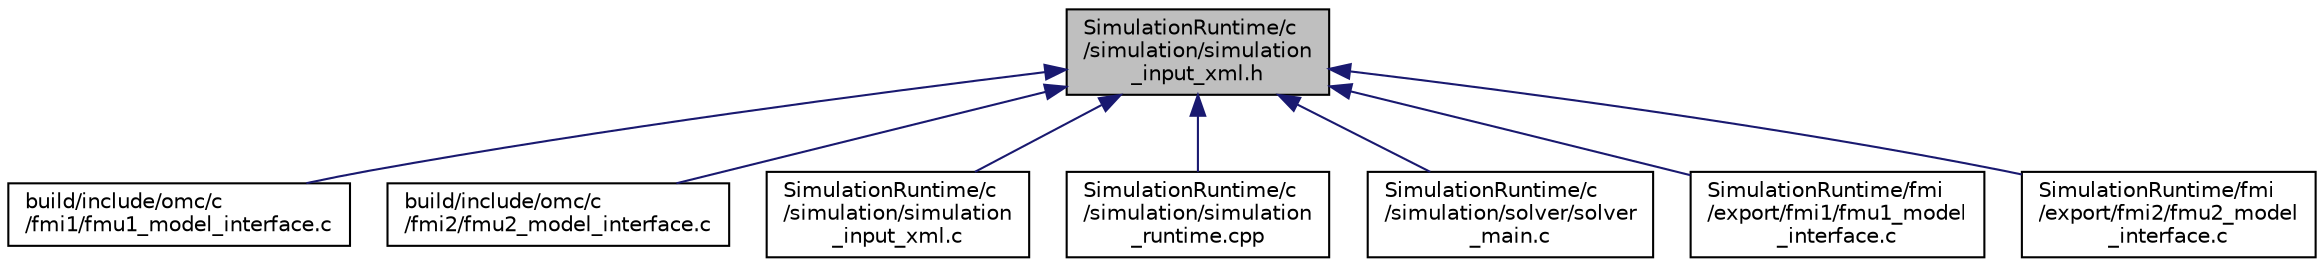 digraph "SimulationRuntime/c/simulation/simulation_input_xml.h"
{
  edge [fontname="Helvetica",fontsize="10",labelfontname="Helvetica",labelfontsize="10"];
  node [fontname="Helvetica",fontsize="10",shape=record];
  Node11 [label="SimulationRuntime/c\l/simulation/simulation\l_input_xml.h",height=0.2,width=0.4,color="black", fillcolor="grey75", style="filled", fontcolor="black"];
  Node11 -> Node12 [dir="back",color="midnightblue",fontsize="10",style="solid",fontname="Helvetica"];
  Node12 [label="build/include/omc/c\l/fmi1/fmu1_model_interface.c",height=0.2,width=0.4,color="black", fillcolor="white", style="filled",URL="$d3/dab/build_2include_2omc_2c_2fmi1_2fmu1__model__interface_8c.html"];
  Node11 -> Node13 [dir="back",color="midnightblue",fontsize="10",style="solid",fontname="Helvetica"];
  Node13 [label="build/include/omc/c\l/fmi2/fmu2_model_interface.c",height=0.2,width=0.4,color="black", fillcolor="white", style="filled",URL="$d5/d77/build_2include_2omc_2c_2fmi2_2fmu2__model__interface_8c.html"];
  Node11 -> Node14 [dir="back",color="midnightblue",fontsize="10",style="solid",fontname="Helvetica"];
  Node14 [label="SimulationRuntime/c\l/simulation/simulation\l_input_xml.c",height=0.2,width=0.4,color="black", fillcolor="white", style="filled",URL="$da/d0d/simulation__input__xml_8c.html"];
  Node11 -> Node15 [dir="back",color="midnightblue",fontsize="10",style="solid",fontname="Helvetica"];
  Node15 [label="SimulationRuntime/c\l/simulation/simulation\l_runtime.cpp",height=0.2,width=0.4,color="black", fillcolor="white", style="filled",URL="$d4/d09/simulation__runtime_8cpp.html"];
  Node11 -> Node16 [dir="back",color="midnightblue",fontsize="10",style="solid",fontname="Helvetica"];
  Node16 [label="SimulationRuntime/c\l/simulation/solver/solver\l_main.c",height=0.2,width=0.4,color="black", fillcolor="white", style="filled",URL="$d3/def/solver__main_8c.html"];
  Node11 -> Node17 [dir="back",color="midnightblue",fontsize="10",style="solid",fontname="Helvetica"];
  Node17 [label="SimulationRuntime/fmi\l/export/fmi1/fmu1_model\l_interface.c",height=0.2,width=0.4,color="black", fillcolor="white", style="filled",URL="$d0/dd0/_simulation_runtime_2fmi_2export_2fmi1_2fmu1__model__interface_8c.html"];
  Node11 -> Node18 [dir="back",color="midnightblue",fontsize="10",style="solid",fontname="Helvetica"];
  Node18 [label="SimulationRuntime/fmi\l/export/fmi2/fmu2_model\l_interface.c",height=0.2,width=0.4,color="black", fillcolor="white", style="filled",URL="$d9/d4f/_simulation_runtime_2fmi_2export_2fmi2_2fmu2__model__interface_8c.html"];
}
